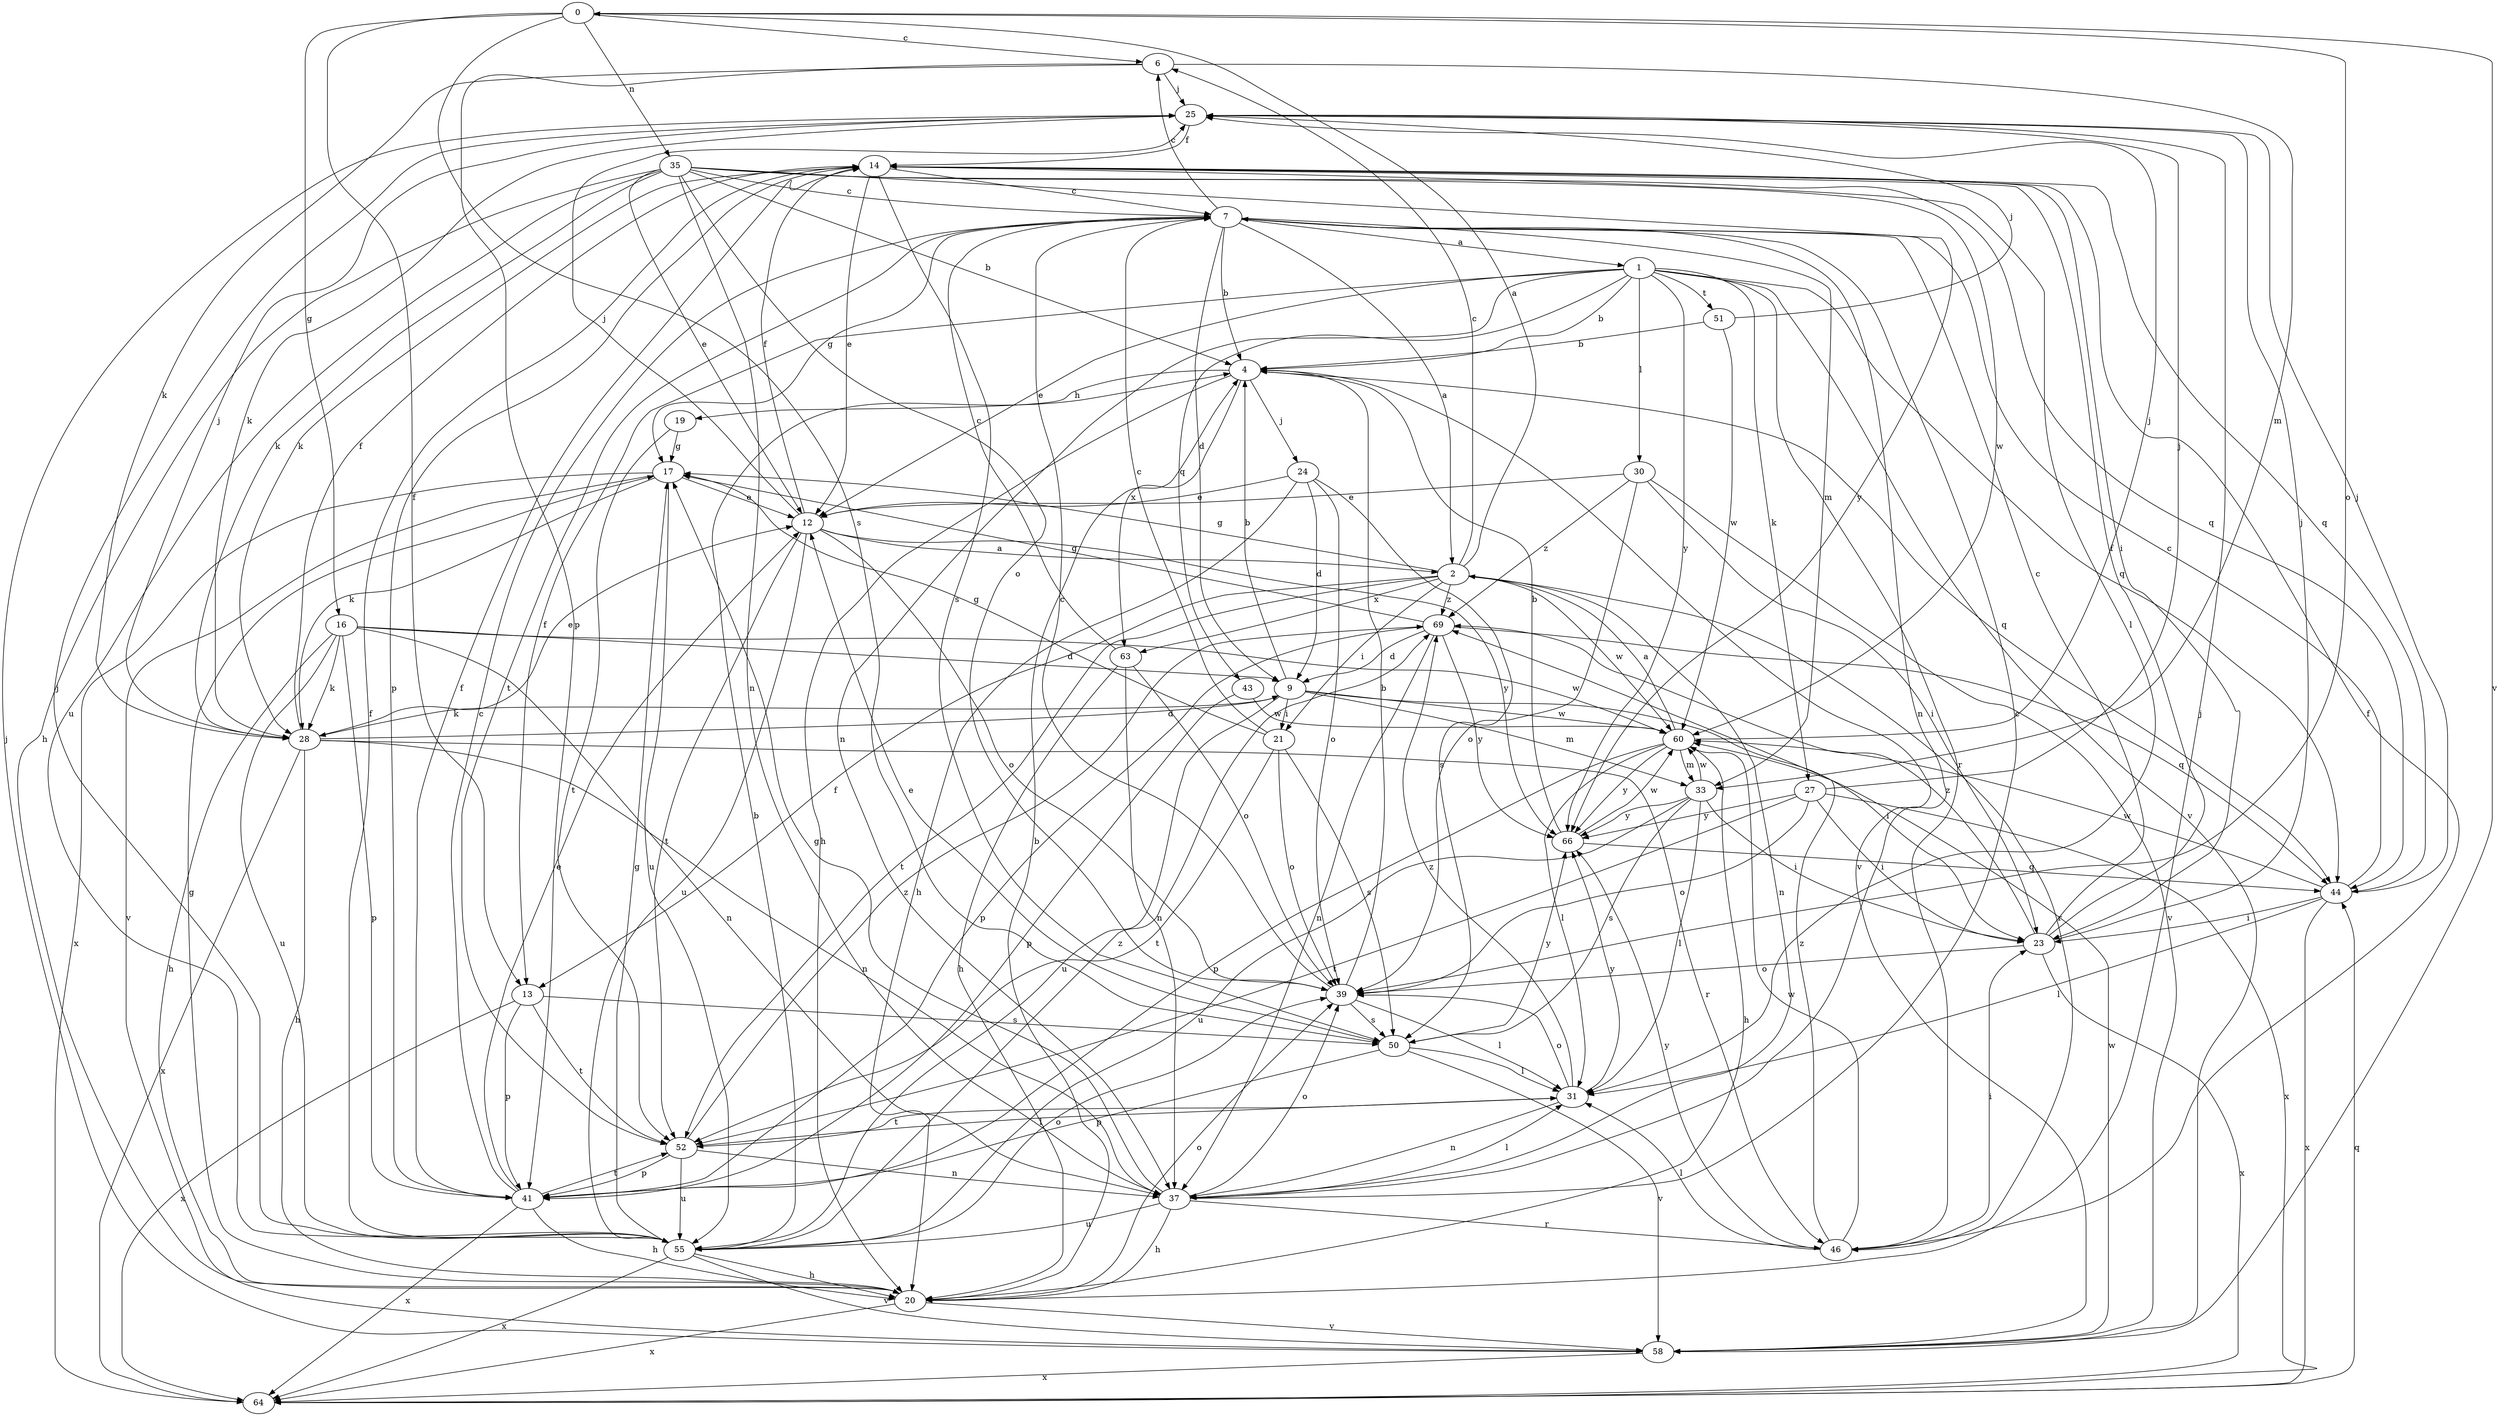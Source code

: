 strict digraph  {
0;
1;
2;
4;
6;
7;
9;
12;
13;
14;
16;
17;
19;
20;
21;
23;
24;
25;
27;
28;
30;
31;
33;
35;
37;
39;
41;
43;
44;
46;
50;
51;
52;
55;
58;
60;
63;
64;
66;
69;
0 -> 6  [label=c];
0 -> 13  [label=f];
0 -> 16  [label=g];
0 -> 35  [label=n];
0 -> 39  [label=o];
0 -> 50  [label=s];
0 -> 58  [label=v];
1 -> 4  [label=b];
1 -> 12  [label=e];
1 -> 13  [label=f];
1 -> 27  [label=k];
1 -> 30  [label=l];
1 -> 37  [label=n];
1 -> 43  [label=q];
1 -> 44  [label=q];
1 -> 46  [label=r];
1 -> 51  [label=t];
1 -> 58  [label=v];
1 -> 66  [label=y];
2 -> 0  [label=a];
2 -> 6  [label=c];
2 -> 13  [label=f];
2 -> 17  [label=g];
2 -> 21  [label=i];
2 -> 37  [label=n];
2 -> 46  [label=r];
2 -> 52  [label=t];
2 -> 60  [label=w];
2 -> 63  [label=x];
2 -> 69  [label=z];
4 -> 19  [label=h];
4 -> 20  [label=h];
4 -> 24  [label=j];
4 -> 44  [label=q];
4 -> 58  [label=v];
4 -> 63  [label=x];
6 -> 25  [label=j];
6 -> 28  [label=k];
6 -> 33  [label=m];
6 -> 41  [label=p];
7 -> 1  [label=a];
7 -> 2  [label=a];
7 -> 4  [label=b];
7 -> 6  [label=c];
7 -> 9  [label=d];
7 -> 17  [label=g];
7 -> 33  [label=m];
7 -> 37  [label=n];
7 -> 52  [label=t];
9 -> 4  [label=b];
9 -> 21  [label=i];
9 -> 23  [label=i];
9 -> 28  [label=k];
9 -> 33  [label=m];
9 -> 55  [label=u];
9 -> 60  [label=w];
12 -> 2  [label=a];
12 -> 14  [label=f];
12 -> 25  [label=j];
12 -> 39  [label=o];
12 -> 52  [label=t];
12 -> 55  [label=u];
12 -> 66  [label=y];
13 -> 41  [label=p];
13 -> 50  [label=s];
13 -> 52  [label=t];
13 -> 64  [label=x];
14 -> 7  [label=c];
14 -> 12  [label=e];
14 -> 23  [label=i];
14 -> 28  [label=k];
14 -> 31  [label=l];
14 -> 41  [label=p];
14 -> 44  [label=q];
14 -> 50  [label=s];
16 -> 9  [label=d];
16 -> 20  [label=h];
16 -> 28  [label=k];
16 -> 37  [label=n];
16 -> 41  [label=p];
16 -> 55  [label=u];
16 -> 60  [label=w];
17 -> 12  [label=e];
17 -> 28  [label=k];
17 -> 55  [label=u];
17 -> 58  [label=v];
17 -> 64  [label=x];
19 -> 17  [label=g];
19 -> 52  [label=t];
20 -> 4  [label=b];
20 -> 17  [label=g];
20 -> 25  [label=j];
20 -> 39  [label=o];
20 -> 58  [label=v];
20 -> 64  [label=x];
21 -> 7  [label=c];
21 -> 17  [label=g];
21 -> 39  [label=o];
21 -> 50  [label=s];
21 -> 52  [label=t];
23 -> 7  [label=c];
23 -> 14  [label=f];
23 -> 25  [label=j];
23 -> 39  [label=o];
23 -> 64  [label=x];
23 -> 69  [label=z];
24 -> 9  [label=d];
24 -> 12  [label=e];
24 -> 20  [label=h];
24 -> 39  [label=o];
24 -> 50  [label=s];
25 -> 14  [label=f];
25 -> 28  [label=k];
27 -> 23  [label=i];
27 -> 25  [label=j];
27 -> 39  [label=o];
27 -> 52  [label=t];
27 -> 64  [label=x];
27 -> 66  [label=y];
28 -> 9  [label=d];
28 -> 12  [label=e];
28 -> 14  [label=f];
28 -> 20  [label=h];
28 -> 25  [label=j];
28 -> 37  [label=n];
28 -> 46  [label=r];
28 -> 64  [label=x];
30 -> 12  [label=e];
30 -> 23  [label=i];
30 -> 39  [label=o];
30 -> 58  [label=v];
30 -> 69  [label=z];
31 -> 37  [label=n];
31 -> 39  [label=o];
31 -> 52  [label=t];
31 -> 66  [label=y];
31 -> 69  [label=z];
33 -> 23  [label=i];
33 -> 31  [label=l];
33 -> 50  [label=s];
33 -> 55  [label=u];
33 -> 60  [label=w];
33 -> 66  [label=y];
35 -> 4  [label=b];
35 -> 7  [label=c];
35 -> 12  [label=e];
35 -> 20  [label=h];
35 -> 28  [label=k];
35 -> 37  [label=n];
35 -> 39  [label=o];
35 -> 44  [label=q];
35 -> 55  [label=u];
35 -> 60  [label=w];
35 -> 66  [label=y];
37 -> 7  [label=c];
37 -> 17  [label=g];
37 -> 20  [label=h];
37 -> 31  [label=l];
37 -> 39  [label=o];
37 -> 46  [label=r];
37 -> 55  [label=u];
39 -> 4  [label=b];
39 -> 7  [label=c];
39 -> 31  [label=l];
39 -> 50  [label=s];
41 -> 7  [label=c];
41 -> 12  [label=e];
41 -> 14  [label=f];
41 -> 20  [label=h];
41 -> 52  [label=t];
41 -> 64  [label=x];
43 -> 41  [label=p];
43 -> 60  [label=w];
44 -> 7  [label=c];
44 -> 23  [label=i];
44 -> 25  [label=j];
44 -> 31  [label=l];
44 -> 60  [label=w];
44 -> 64  [label=x];
46 -> 14  [label=f];
46 -> 23  [label=i];
46 -> 31  [label=l];
46 -> 60  [label=w];
46 -> 66  [label=y];
46 -> 69  [label=z];
50 -> 12  [label=e];
50 -> 31  [label=l];
50 -> 41  [label=p];
50 -> 58  [label=v];
50 -> 66  [label=y];
51 -> 4  [label=b];
51 -> 25  [label=j];
51 -> 60  [label=w];
52 -> 31  [label=l];
52 -> 37  [label=n];
52 -> 41  [label=p];
52 -> 55  [label=u];
52 -> 69  [label=z];
55 -> 4  [label=b];
55 -> 14  [label=f];
55 -> 17  [label=g];
55 -> 20  [label=h];
55 -> 25  [label=j];
55 -> 39  [label=o];
55 -> 58  [label=v];
55 -> 64  [label=x];
55 -> 69  [label=z];
58 -> 25  [label=j];
58 -> 60  [label=w];
58 -> 64  [label=x];
60 -> 2  [label=a];
60 -> 20  [label=h];
60 -> 25  [label=j];
60 -> 31  [label=l];
60 -> 33  [label=m];
60 -> 41  [label=p];
60 -> 66  [label=y];
63 -> 7  [label=c];
63 -> 20  [label=h];
63 -> 37  [label=n];
63 -> 39  [label=o];
64 -> 44  [label=q];
66 -> 4  [label=b];
66 -> 44  [label=q];
66 -> 60  [label=w];
69 -> 9  [label=d];
69 -> 17  [label=g];
69 -> 37  [label=n];
69 -> 41  [label=p];
69 -> 44  [label=q];
69 -> 66  [label=y];
}
